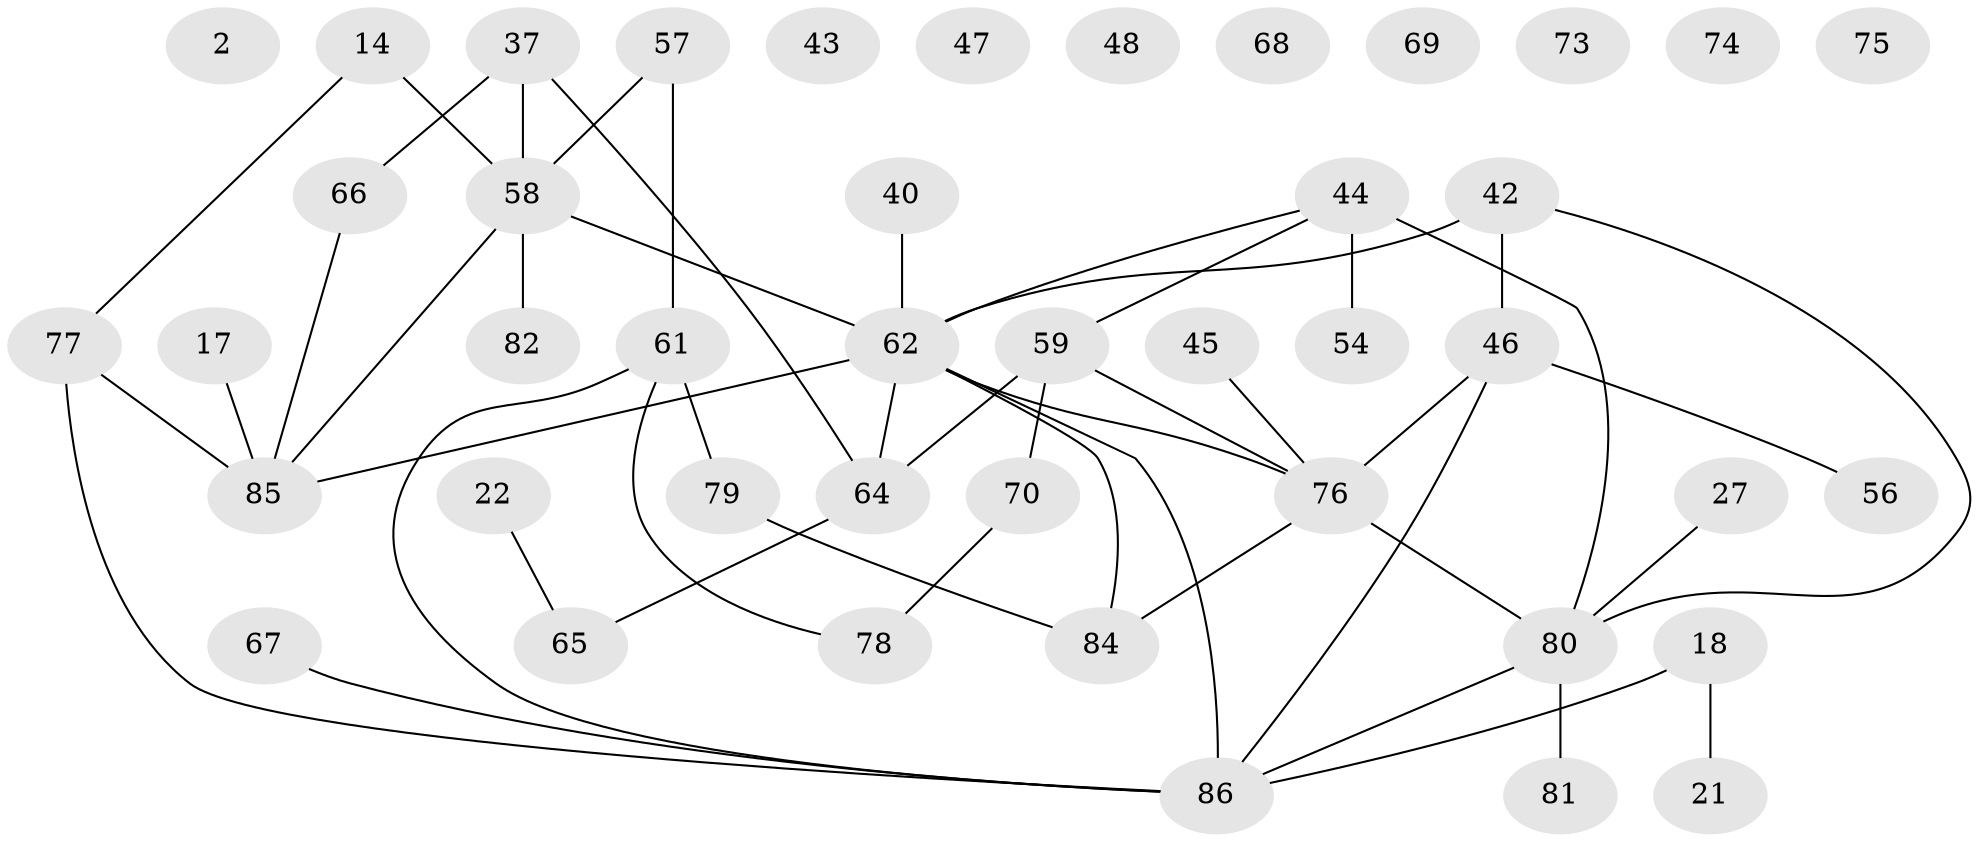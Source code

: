 // original degree distribution, {3: 0.2558139534883721, 0: 0.10465116279069768, 2: 0.26744186046511625, 1: 0.16279069767441862, 4: 0.13953488372093023, 7: 0.023255813953488372, 6: 0.023255813953488372, 5: 0.023255813953488372}
// Generated by graph-tools (version 1.1) at 2025/42/03/04/25 21:42:56]
// undirected, 43 vertices, 49 edges
graph export_dot {
graph [start="1"]
  node [color=gray90,style=filled];
  2;
  14;
  17;
  18;
  21;
  22;
  27;
  37;
  40;
  42;
  43;
  44 [super="+13+9"];
  45;
  46 [super="+35+25"];
  47;
  48;
  54;
  56;
  57;
  58 [super="+5+8"];
  59;
  61;
  62 [super="+4+20+55"];
  64 [super="+28"];
  65;
  66;
  67;
  68;
  69;
  70;
  73;
  74;
  75;
  76 [super="+71+60"];
  77 [super="+52"];
  78;
  79 [super="+30"];
  80 [super="+41+12"];
  81 [super="+33"];
  82;
  84 [super="+10"];
  85 [super="+53+72"];
  86 [super="+15+32+83"];
  14 -- 77;
  14 -- 58 [weight=2];
  17 -- 85;
  18 -- 21;
  18 -- 86;
  22 -- 65;
  27 -- 80;
  37 -- 64;
  37 -- 66;
  37 -- 58 [weight=2];
  40 -- 62;
  42 -- 80;
  42 -- 62;
  42 -- 46;
  44 -- 54;
  44 -- 80 [weight=2];
  44 -- 59;
  44 -- 62;
  45 -- 76;
  46 -- 86;
  46 -- 76 [weight=2];
  46 -- 56;
  57 -- 61;
  57 -- 58;
  58 -- 82;
  58 -- 85;
  58 -- 62;
  59 -- 64;
  59 -- 70;
  59 -- 76;
  61 -- 78;
  61 -- 79;
  61 -- 86;
  62 -- 84 [weight=2];
  62 -- 86 [weight=3];
  62 -- 64;
  62 -- 85;
  62 -- 76 [weight=3];
  64 -- 65;
  66 -- 85;
  67 -- 86;
  70 -- 78;
  76 -- 84 [weight=2];
  76 -- 80 [weight=2];
  77 -- 85;
  77 -- 86;
  79 -- 84;
  80 -- 81 [weight=2];
  80 -- 86 [weight=2];
}

